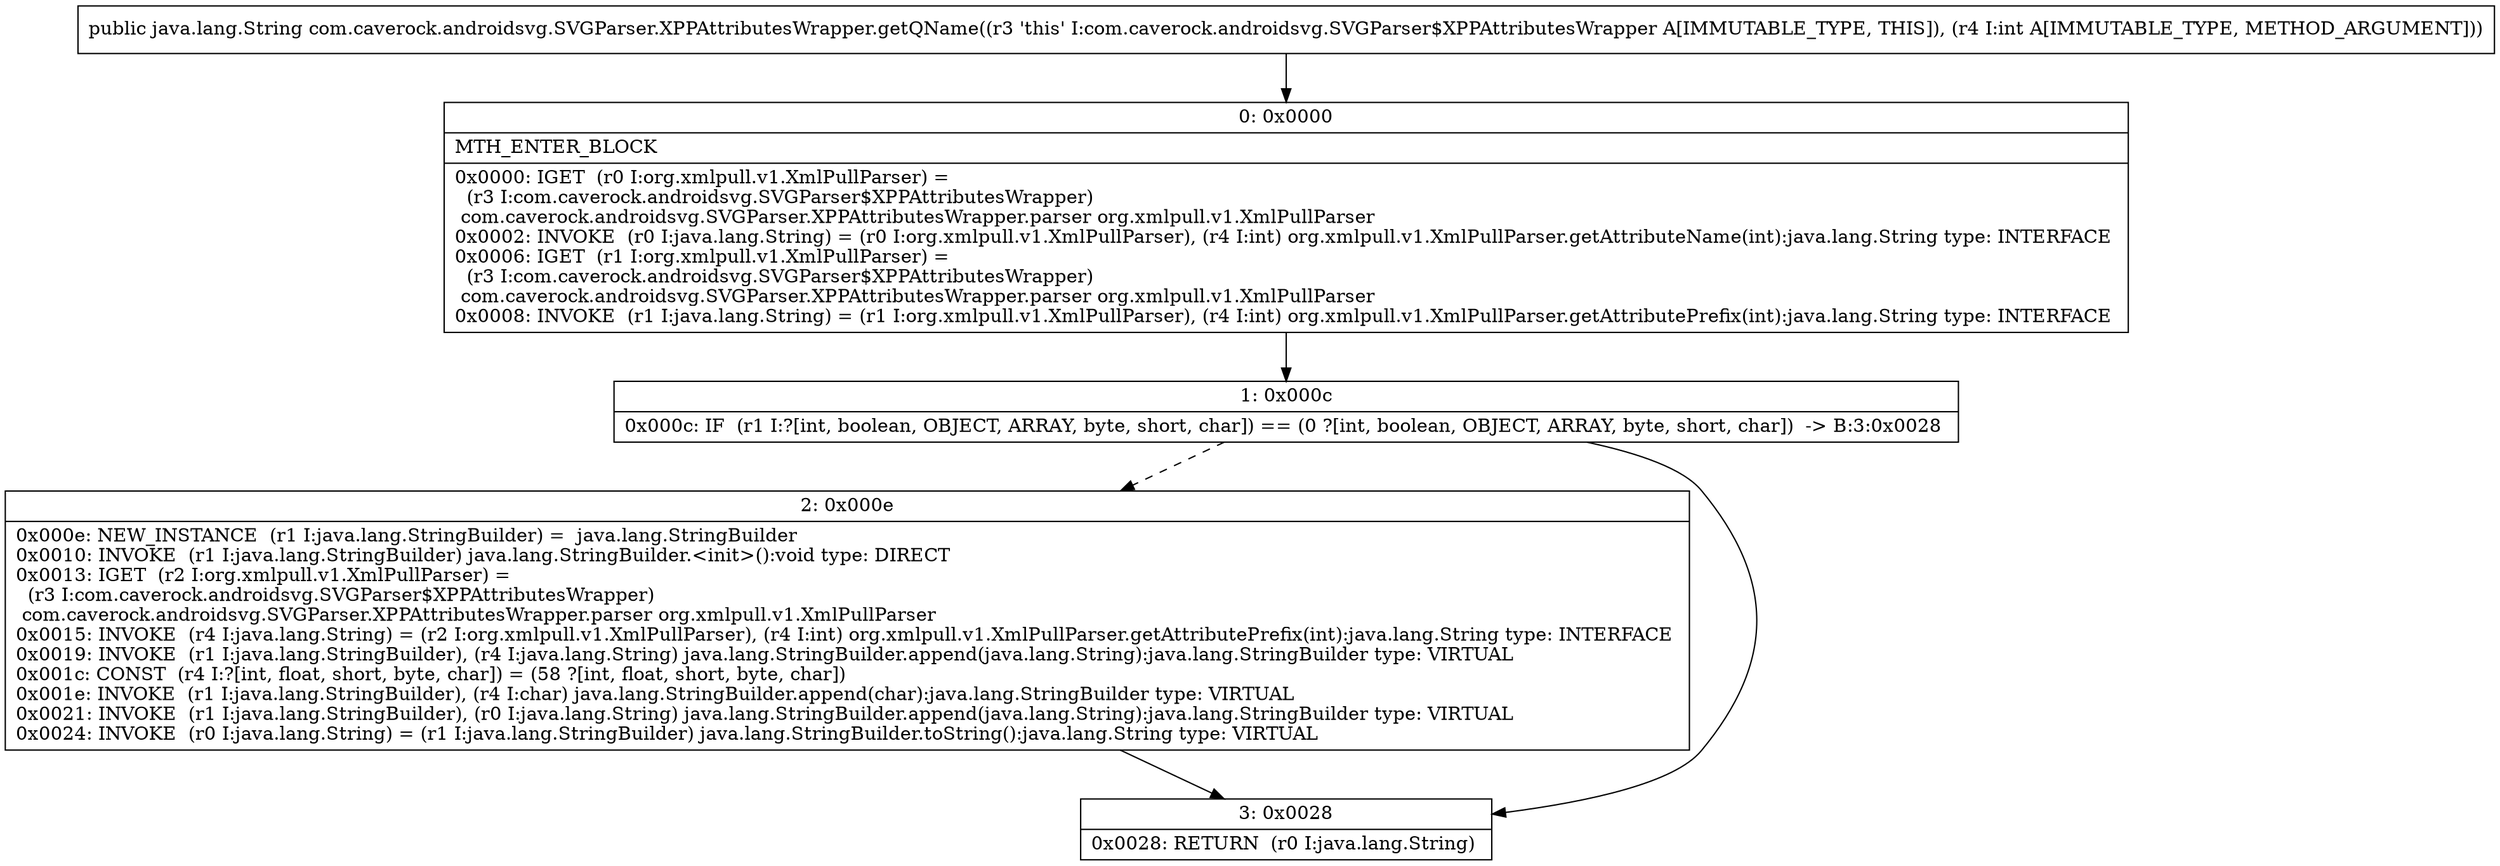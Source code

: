 digraph "CFG forcom.caverock.androidsvg.SVGParser.XPPAttributesWrapper.getQName(I)Ljava\/lang\/String;" {
Node_0 [shape=record,label="{0\:\ 0x0000|MTH_ENTER_BLOCK\l|0x0000: IGET  (r0 I:org.xmlpull.v1.XmlPullParser) = \l  (r3 I:com.caverock.androidsvg.SVGParser$XPPAttributesWrapper)\l com.caverock.androidsvg.SVGParser.XPPAttributesWrapper.parser org.xmlpull.v1.XmlPullParser \l0x0002: INVOKE  (r0 I:java.lang.String) = (r0 I:org.xmlpull.v1.XmlPullParser), (r4 I:int) org.xmlpull.v1.XmlPullParser.getAttributeName(int):java.lang.String type: INTERFACE \l0x0006: IGET  (r1 I:org.xmlpull.v1.XmlPullParser) = \l  (r3 I:com.caverock.androidsvg.SVGParser$XPPAttributesWrapper)\l com.caverock.androidsvg.SVGParser.XPPAttributesWrapper.parser org.xmlpull.v1.XmlPullParser \l0x0008: INVOKE  (r1 I:java.lang.String) = (r1 I:org.xmlpull.v1.XmlPullParser), (r4 I:int) org.xmlpull.v1.XmlPullParser.getAttributePrefix(int):java.lang.String type: INTERFACE \l}"];
Node_1 [shape=record,label="{1\:\ 0x000c|0x000c: IF  (r1 I:?[int, boolean, OBJECT, ARRAY, byte, short, char]) == (0 ?[int, boolean, OBJECT, ARRAY, byte, short, char])  \-\> B:3:0x0028 \l}"];
Node_2 [shape=record,label="{2\:\ 0x000e|0x000e: NEW_INSTANCE  (r1 I:java.lang.StringBuilder) =  java.lang.StringBuilder \l0x0010: INVOKE  (r1 I:java.lang.StringBuilder) java.lang.StringBuilder.\<init\>():void type: DIRECT \l0x0013: IGET  (r2 I:org.xmlpull.v1.XmlPullParser) = \l  (r3 I:com.caverock.androidsvg.SVGParser$XPPAttributesWrapper)\l com.caverock.androidsvg.SVGParser.XPPAttributesWrapper.parser org.xmlpull.v1.XmlPullParser \l0x0015: INVOKE  (r4 I:java.lang.String) = (r2 I:org.xmlpull.v1.XmlPullParser), (r4 I:int) org.xmlpull.v1.XmlPullParser.getAttributePrefix(int):java.lang.String type: INTERFACE \l0x0019: INVOKE  (r1 I:java.lang.StringBuilder), (r4 I:java.lang.String) java.lang.StringBuilder.append(java.lang.String):java.lang.StringBuilder type: VIRTUAL \l0x001c: CONST  (r4 I:?[int, float, short, byte, char]) = (58 ?[int, float, short, byte, char]) \l0x001e: INVOKE  (r1 I:java.lang.StringBuilder), (r4 I:char) java.lang.StringBuilder.append(char):java.lang.StringBuilder type: VIRTUAL \l0x0021: INVOKE  (r1 I:java.lang.StringBuilder), (r0 I:java.lang.String) java.lang.StringBuilder.append(java.lang.String):java.lang.StringBuilder type: VIRTUAL \l0x0024: INVOKE  (r0 I:java.lang.String) = (r1 I:java.lang.StringBuilder) java.lang.StringBuilder.toString():java.lang.String type: VIRTUAL \l}"];
Node_3 [shape=record,label="{3\:\ 0x0028|0x0028: RETURN  (r0 I:java.lang.String) \l}"];
MethodNode[shape=record,label="{public java.lang.String com.caverock.androidsvg.SVGParser.XPPAttributesWrapper.getQName((r3 'this' I:com.caverock.androidsvg.SVGParser$XPPAttributesWrapper A[IMMUTABLE_TYPE, THIS]), (r4 I:int A[IMMUTABLE_TYPE, METHOD_ARGUMENT])) }"];
MethodNode -> Node_0;
Node_0 -> Node_1;
Node_1 -> Node_2[style=dashed];
Node_1 -> Node_3;
Node_2 -> Node_3;
}

